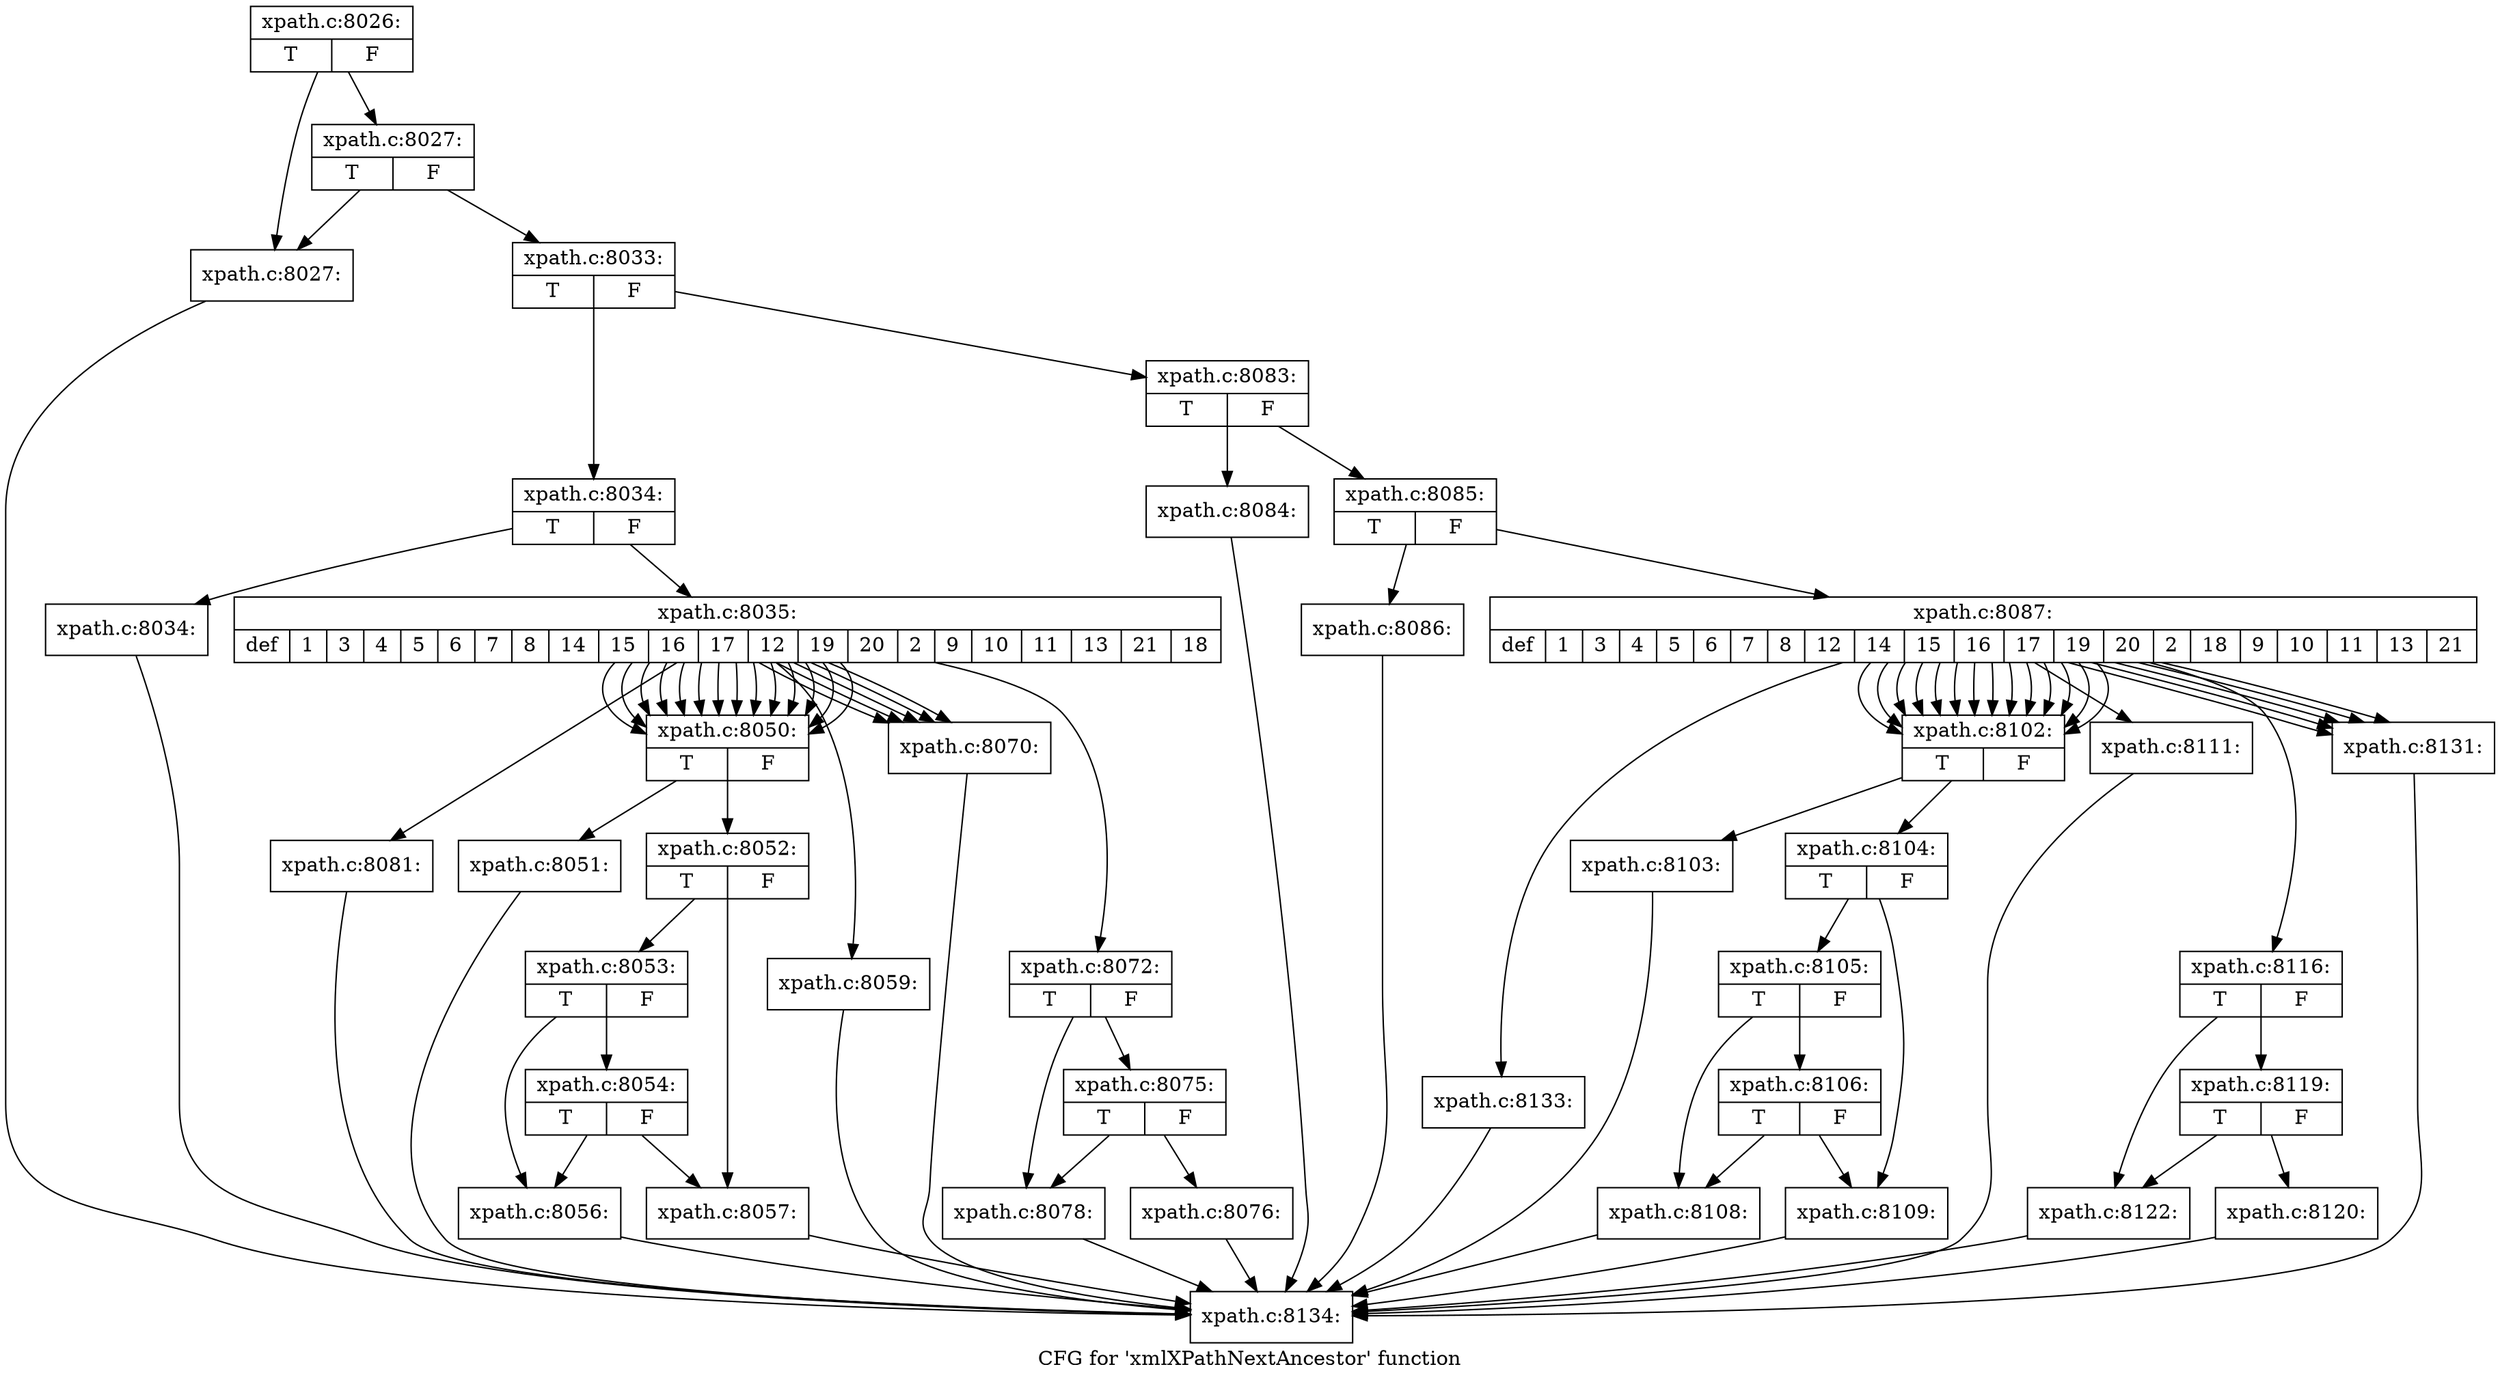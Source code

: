 digraph "CFG for 'xmlXPathNextAncestor' function" {
	label="CFG for 'xmlXPathNextAncestor' function";

	Node0x55e6b27377b0 [shape=record,label="{xpath.c:8026:|{<s0>T|<s1>F}}"];
	Node0x55e6b27377b0 -> Node0x55e6b2745860;
	Node0x55e6b27377b0 -> Node0x55e6b2746220;
	Node0x55e6b2746220 [shape=record,label="{xpath.c:8027:|{<s0>T|<s1>F}}"];
	Node0x55e6b2746220 -> Node0x55e6b2745860;
	Node0x55e6b2746220 -> Node0x55e6b27461d0;
	Node0x55e6b2745860 [shape=record,label="{xpath.c:8027:}"];
	Node0x55e6b2745860 -> Node0x55e6b2735c40;
	Node0x55e6b27461d0 [shape=record,label="{xpath.c:8033:|{<s0>T|<s1>F}}"];
	Node0x55e6b27461d0 -> Node0x55e6b2746940;
	Node0x55e6b27461d0 -> Node0x55e6b2746990;
	Node0x55e6b2746940 [shape=record,label="{xpath.c:8034:|{<s0>T|<s1>F}}"];
	Node0x55e6b2746940 -> Node0x55e6b2746d50;
	Node0x55e6b2746940 -> Node0x55e6b2746da0;
	Node0x55e6b2746d50 [shape=record,label="{xpath.c:8034:}"];
	Node0x55e6b2746d50 -> Node0x55e6b2735c40;
	Node0x55e6b2746da0 [shape=record,label="{xpath.c:8035:|{<s0>def|<s1>1|<s2>3|<s3>4|<s4>5|<s5>6|<s6>7|<s7>8|<s8>14|<s9>15|<s10>16|<s11>17|<s12>12|<s13>19|<s14>20|<s15>2|<s16>9|<s17>10|<s18>11|<s19>13|<s20>21|<s21>18}}"];
	Node0x55e6b2746da0 -> Node0x55e6b2747290;
	Node0x55e6b2746da0 -> Node0x55e6b2747740;
	Node0x55e6b2746da0 -> Node0x55e6b2747740;
	Node0x55e6b2746da0 -> Node0x55e6b2747740;
	Node0x55e6b2746da0 -> Node0x55e6b2747740;
	Node0x55e6b2746da0 -> Node0x55e6b2747740;
	Node0x55e6b2746da0 -> Node0x55e6b2747740;
	Node0x55e6b2746da0 -> Node0x55e6b2747740;
	Node0x55e6b2746da0 -> Node0x55e6b2747740;
	Node0x55e6b2746da0 -> Node0x55e6b2747740;
	Node0x55e6b2746da0 -> Node0x55e6b2747740;
	Node0x55e6b2746da0 -> Node0x55e6b2747740;
	Node0x55e6b2746da0 -> Node0x55e6b2747740;
	Node0x55e6b2746da0 -> Node0x55e6b2747740;
	Node0x55e6b2746da0 -> Node0x55e6b2747740;
	Node0x55e6b2746da0 -> Node0x55e6b274a9a0;
	Node0x55e6b2746da0 -> Node0x55e6b274b420;
	Node0x55e6b2746da0 -> Node0x55e6b274b420;
	Node0x55e6b2746da0 -> Node0x55e6b274b420;
	Node0x55e6b2746da0 -> Node0x55e6b274b420;
	Node0x55e6b2746da0 -> Node0x55e6b274b420;
	Node0x55e6b2746da0 -> Node0x55e6b274b5b0;
	Node0x55e6b2747740 [shape=record,label="{xpath.c:8050:|{<s0>T|<s1>F}}"];
	Node0x55e6b2747740 -> Node0x55e6b2747e70;
	Node0x55e6b2747740 -> Node0x55e6b2747ec0;
	Node0x55e6b2747e70 [shape=record,label="{xpath.c:8051:}"];
	Node0x55e6b2747e70 -> Node0x55e6b2735c40;
	Node0x55e6b2747ec0 [shape=record,label="{xpath.c:8052:|{<s0>T|<s1>F}}"];
	Node0x55e6b2747ec0 -> Node0x55e6b2748ad0;
	Node0x55e6b2747ec0 -> Node0x55e6b2748a80;
	Node0x55e6b2748ad0 [shape=record,label="{xpath.c:8053:|{<s0>T|<s1>F}}"];
	Node0x55e6b2748ad0 -> Node0x55e6b2748a30;
	Node0x55e6b2748ad0 -> Node0x55e6b2749270;
	Node0x55e6b2749270 [shape=record,label="{xpath.c:8054:|{<s0>T|<s1>F}}"];
	Node0x55e6b2749270 -> Node0x55e6b2748a30;
	Node0x55e6b2749270 -> Node0x55e6b2748a80;
	Node0x55e6b2748a30 [shape=record,label="{xpath.c:8056:}"];
	Node0x55e6b2748a30 -> Node0x55e6b2735c40;
	Node0x55e6b2748a80 [shape=record,label="{xpath.c:8057:}"];
	Node0x55e6b2748a80 -> Node0x55e6b2735c40;
	Node0x55e6b274a9a0 [shape=record,label="{xpath.c:8059:}"];
	Node0x55e6b274a9a0 -> Node0x55e6b2735c40;
	Node0x55e6b274b420 [shape=record,label="{xpath.c:8070:}"];
	Node0x55e6b274b420 -> Node0x55e6b2735c40;
	Node0x55e6b274b5b0 [shape=record,label="{xpath.c:8072:|{<s0>T|<s1>F}}"];
	Node0x55e6b274b5b0 -> Node0x55e6b274bdd0;
	Node0x55e6b274b5b0 -> Node0x55e6b274bd80;
	Node0x55e6b274bdd0 [shape=record,label="{xpath.c:8075:|{<s0>T|<s1>F}}"];
	Node0x55e6b274bdd0 -> Node0x55e6b274bd30;
	Node0x55e6b274bdd0 -> Node0x55e6b274bd80;
	Node0x55e6b274bd30 [shape=record,label="{xpath.c:8076:}"];
	Node0x55e6b274bd30 -> Node0x55e6b2735c40;
	Node0x55e6b274bd80 [shape=record,label="{xpath.c:8078:}"];
	Node0x55e6b274bd80 -> Node0x55e6b2735c40;
	Node0x55e6b2747290 [shape=record,label="{xpath.c:8081:}"];
	Node0x55e6b2747290 -> Node0x55e6b2735c40;
	Node0x55e6b2746990 [shape=record,label="{xpath.c:8083:|{<s0>T|<s1>F}}"];
	Node0x55e6b2746990 -> Node0x55e6b2747660;
	Node0x55e6b2746990 -> Node0x55e6b274ce40;
	Node0x55e6b2747660 [shape=record,label="{xpath.c:8084:}"];
	Node0x55e6b2747660 -> Node0x55e6b2735c40;
	Node0x55e6b274ce40 [shape=record,label="{xpath.c:8085:|{<s0>T|<s1>F}}"];
	Node0x55e6b274ce40 -> Node0x55e6b274da10;
	Node0x55e6b274ce40 -> Node0x55e6b274da60;
	Node0x55e6b274da10 [shape=record,label="{xpath.c:8086:}"];
	Node0x55e6b274da10 -> Node0x55e6b2735c40;
	Node0x55e6b274da60 [shape=record,label="{xpath.c:8087:|{<s0>def|<s1>1|<s2>3|<s3>4|<s4>5|<s5>6|<s6>7|<s7>8|<s8>12|<s9>14|<s10>15|<s11>16|<s12>17|<s13>19|<s14>20|<s15>2|<s16>18|<s17>9|<s18>10|<s19>11|<s20>13|<s21>21}}"];
	Node0x55e6b274da60 -> Node0x55e6b274e1e0;
	Node0x55e6b274da60 -> Node0x55e6b274e4d0;
	Node0x55e6b274da60 -> Node0x55e6b274e4d0;
	Node0x55e6b274da60 -> Node0x55e6b274e4d0;
	Node0x55e6b274da60 -> Node0x55e6b274e4d0;
	Node0x55e6b274da60 -> Node0x55e6b274e4d0;
	Node0x55e6b274da60 -> Node0x55e6b274e4d0;
	Node0x55e6b274da60 -> Node0x55e6b274e4d0;
	Node0x55e6b274da60 -> Node0x55e6b274e4d0;
	Node0x55e6b274da60 -> Node0x55e6b274e4d0;
	Node0x55e6b274da60 -> Node0x55e6b274e4d0;
	Node0x55e6b274da60 -> Node0x55e6b274e4d0;
	Node0x55e6b274da60 -> Node0x55e6b274e4d0;
	Node0x55e6b274da60 -> Node0x55e6b274e4d0;
	Node0x55e6b274da60 -> Node0x55e6b274e4d0;
	Node0x55e6b274da60 -> Node0x55e6b27507d0;
	Node0x55e6b274da60 -> Node0x55e6b2750ff0;
	Node0x55e6b274da60 -> Node0x55e6b2752390;
	Node0x55e6b274da60 -> Node0x55e6b2752390;
	Node0x55e6b274da60 -> Node0x55e6b2752390;
	Node0x55e6b274da60 -> Node0x55e6b2752390;
	Node0x55e6b274da60 -> Node0x55e6b2752390;
	Node0x55e6b274e4d0 [shape=record,label="{xpath.c:8102:|{<s0>T|<s1>F}}"];
	Node0x55e6b274e4d0 -> Node0x55e6b274ec00;
	Node0x55e6b274e4d0 -> Node0x55e6b274ec50;
	Node0x55e6b274ec00 [shape=record,label="{xpath.c:8103:}"];
	Node0x55e6b274ec00 -> Node0x55e6b2735c40;
	Node0x55e6b274ec50 [shape=record,label="{xpath.c:8104:|{<s0>T|<s1>F}}"];
	Node0x55e6b274ec50 -> Node0x55e6b274f280;
	Node0x55e6b274ec50 -> Node0x55e6b274f230;
	Node0x55e6b274f280 [shape=record,label="{xpath.c:8105:|{<s0>T|<s1>F}}"];
	Node0x55e6b274f280 -> Node0x55e6b274f1e0;
	Node0x55e6b274f280 -> Node0x55e6b274f7c0;
	Node0x55e6b274f7c0 [shape=record,label="{xpath.c:8106:|{<s0>T|<s1>F}}"];
	Node0x55e6b274f7c0 -> Node0x55e6b274f1e0;
	Node0x55e6b274f7c0 -> Node0x55e6b274f230;
	Node0x55e6b274f1e0 [shape=record,label="{xpath.c:8108:}"];
	Node0x55e6b274f1e0 -> Node0x55e6b2735c40;
	Node0x55e6b274f230 [shape=record,label="{xpath.c:8109:}"];
	Node0x55e6b274f230 -> Node0x55e6b2735c40;
	Node0x55e6b27507d0 [shape=record,label="{xpath.c:8111:}"];
	Node0x55e6b27507d0 -> Node0x55e6b2735c40;
	Node0x55e6b2750ff0 [shape=record,label="{xpath.c:8116:|{<s0>T|<s1>F}}"];
	Node0x55e6b2750ff0 -> Node0x55e6b27515b0;
	Node0x55e6b2750ff0 -> Node0x55e6b2751560;
	Node0x55e6b27515b0 [shape=record,label="{xpath.c:8119:|{<s0>T|<s1>F}}"];
	Node0x55e6b27515b0 -> Node0x55e6b2751510;
	Node0x55e6b27515b0 -> Node0x55e6b2751560;
	Node0x55e6b2751510 [shape=record,label="{xpath.c:8120:}"];
	Node0x55e6b2751510 -> Node0x55e6b2735c40;
	Node0x55e6b2751560 [shape=record,label="{xpath.c:8122:}"];
	Node0x55e6b2751560 -> Node0x55e6b2735c40;
	Node0x55e6b2752390 [shape=record,label="{xpath.c:8131:}"];
	Node0x55e6b2752390 -> Node0x55e6b2735c40;
	Node0x55e6b274e1e0 [shape=record,label="{xpath.c:8133:}"];
	Node0x55e6b274e1e0 -> Node0x55e6b2735c40;
	Node0x55e6b2735c40 [shape=record,label="{xpath.c:8134:}"];
}
